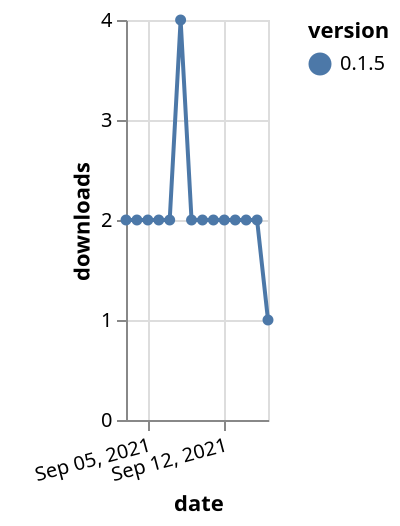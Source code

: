 {"$schema": "https://vega.github.io/schema/vega-lite/v5.json", "description": "A simple bar chart with embedded data.", "data": {"values": [{"date": "2021-09-03", "total": 3170, "delta": 2, "version": "0.1.5"}, {"date": "2021-09-04", "total": 3172, "delta": 2, "version": "0.1.5"}, {"date": "2021-09-05", "total": 3174, "delta": 2, "version": "0.1.5"}, {"date": "2021-09-06", "total": 3176, "delta": 2, "version": "0.1.5"}, {"date": "2021-09-07", "total": 3178, "delta": 2, "version": "0.1.5"}, {"date": "2021-09-08", "total": 3182, "delta": 4, "version": "0.1.5"}, {"date": "2021-09-09", "total": 3184, "delta": 2, "version": "0.1.5"}, {"date": "2021-09-10", "total": 3186, "delta": 2, "version": "0.1.5"}, {"date": "2021-09-11", "total": 3188, "delta": 2, "version": "0.1.5"}, {"date": "2021-09-12", "total": 3190, "delta": 2, "version": "0.1.5"}, {"date": "2021-09-13", "total": 3192, "delta": 2, "version": "0.1.5"}, {"date": "2021-09-14", "total": 3194, "delta": 2, "version": "0.1.5"}, {"date": "2021-09-15", "total": 3196, "delta": 2, "version": "0.1.5"}, {"date": "2021-09-16", "total": 3197, "delta": 1, "version": "0.1.5"}]}, "width": "container", "mark": {"type": "line", "point": {"filled": true}}, "encoding": {"x": {"field": "date", "type": "temporal", "timeUnit": "yearmonthdate", "title": "date", "axis": {"labelAngle": -15}}, "y": {"field": "delta", "type": "quantitative", "title": "downloads"}, "color": {"field": "version", "type": "nominal"}, "tooltip": {"field": "delta"}}}